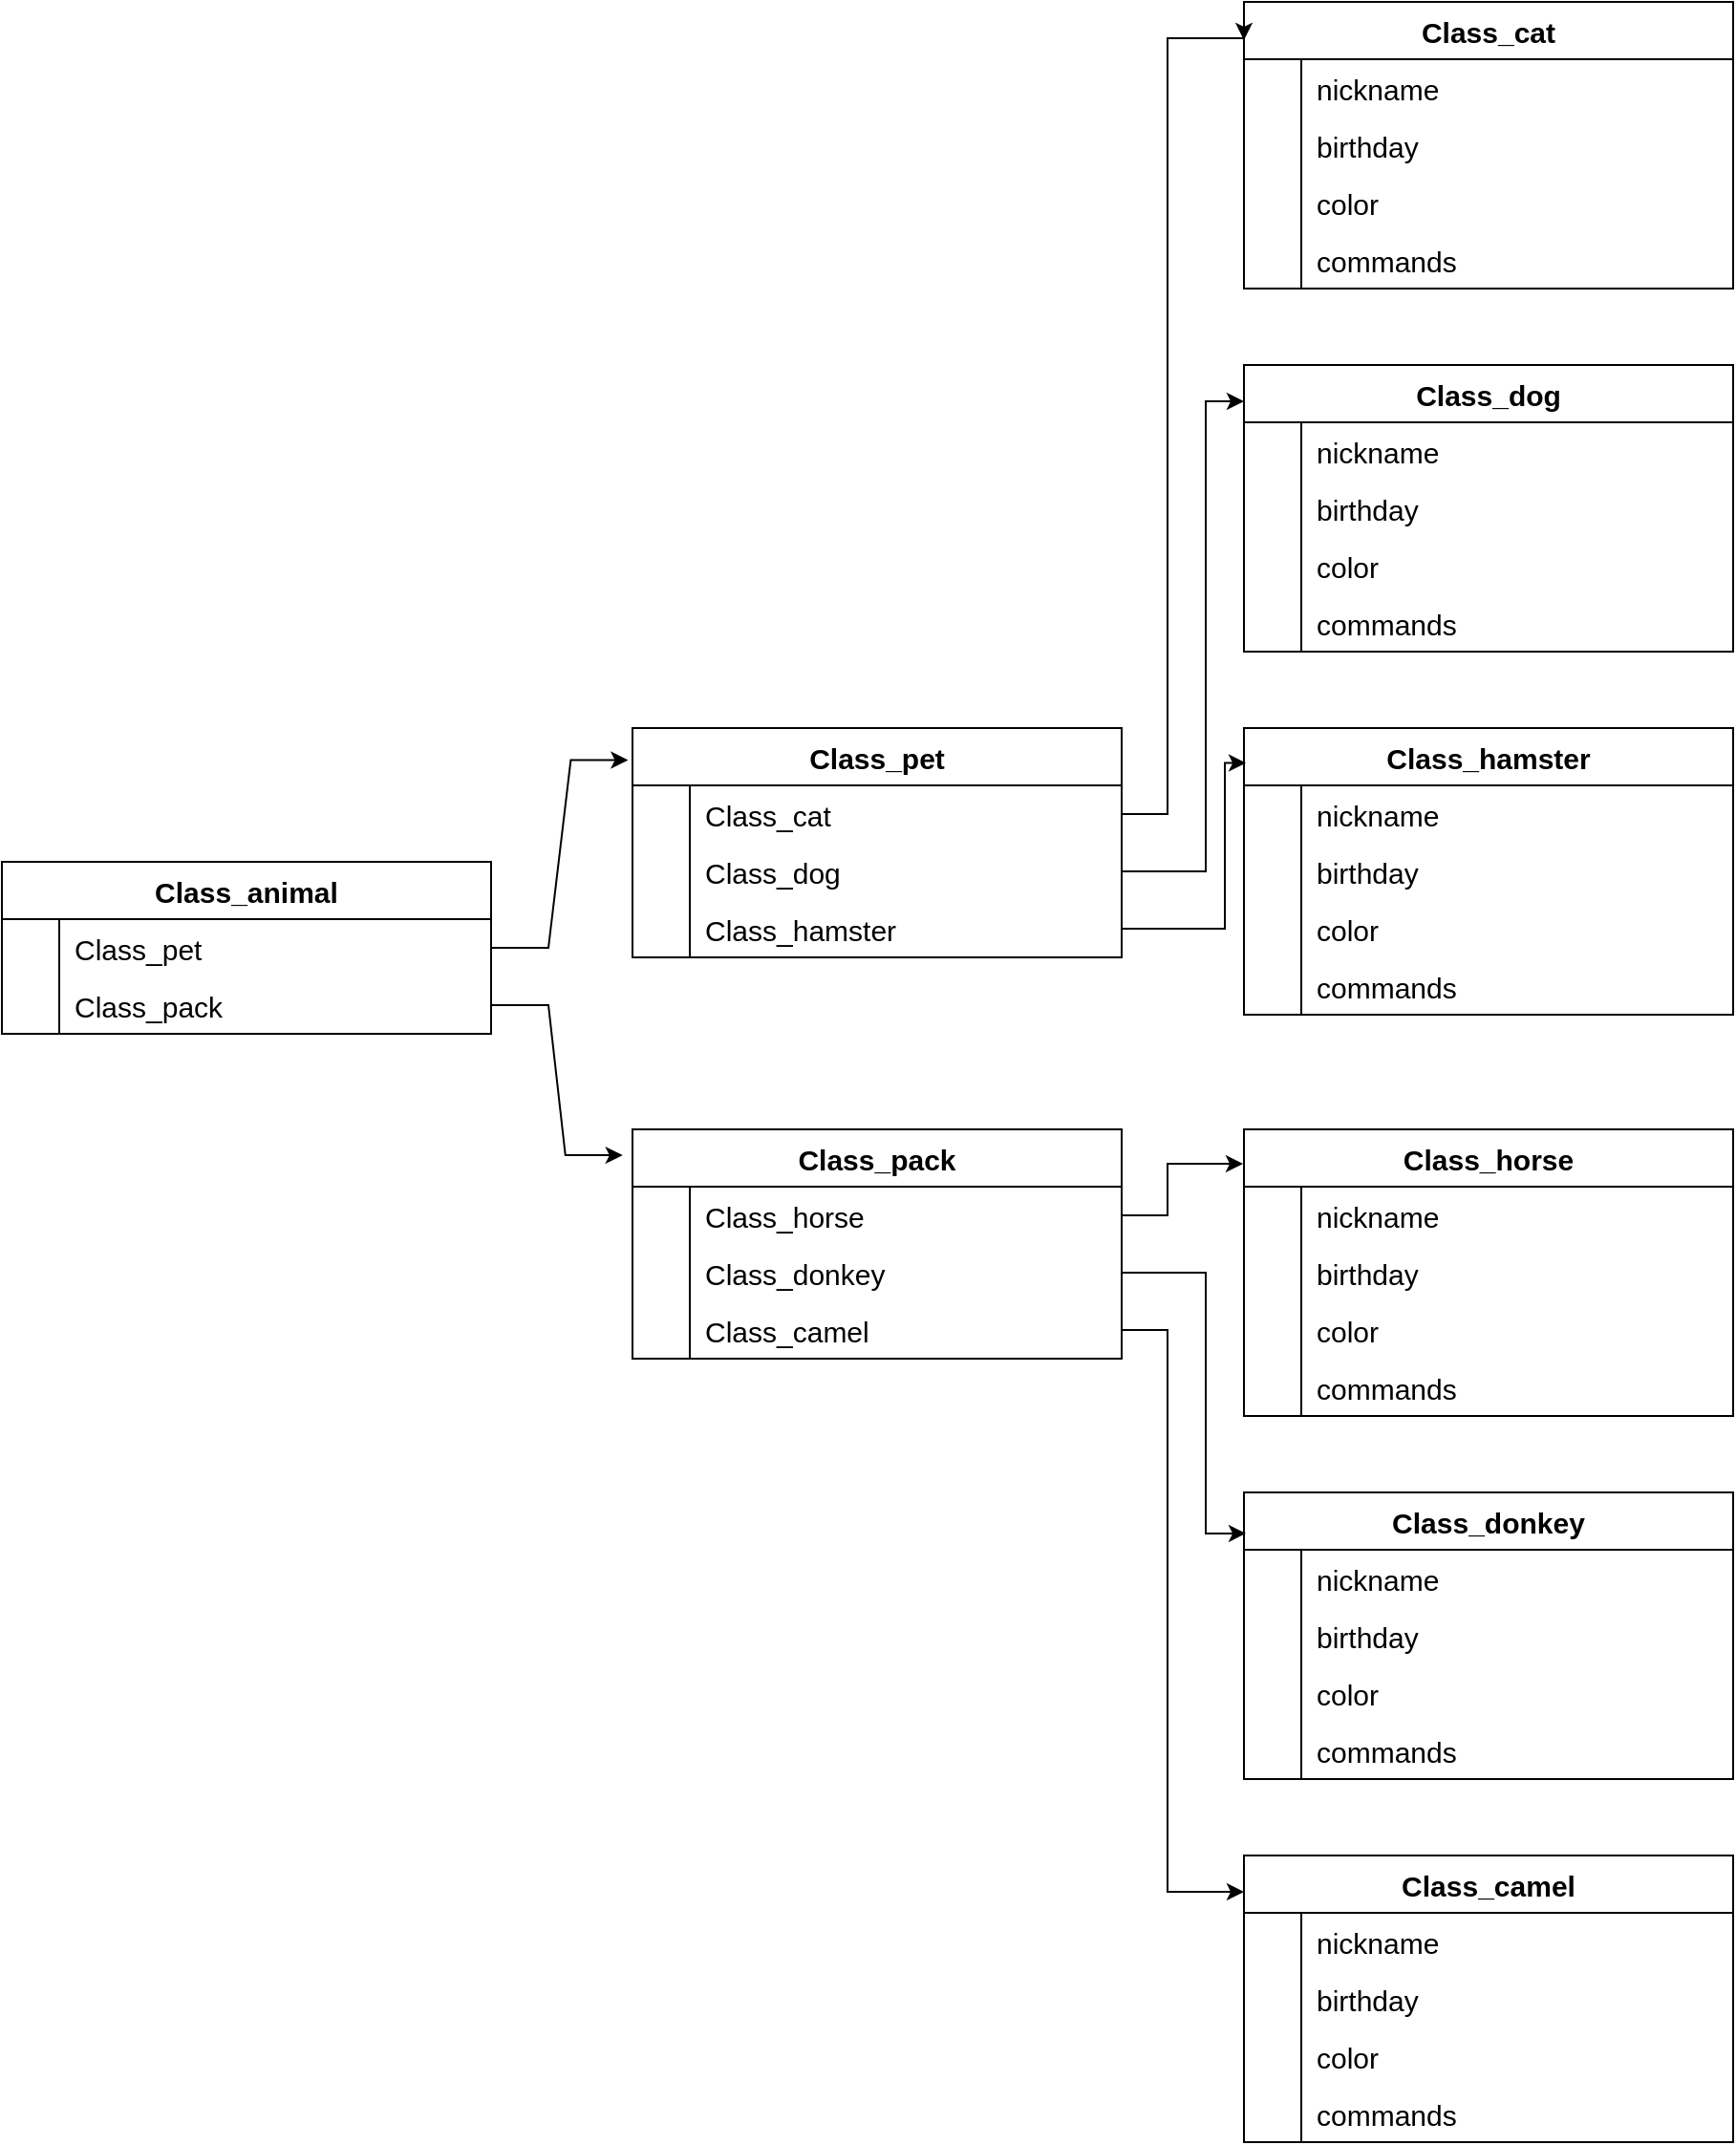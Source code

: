 <mxfile version="21.6.1" type="device">
  <diagram id="aj13T1MKPwTEyt02V04A" name="Страница 1">
    <mxGraphModel dx="3956" dy="2525" grid="1" gridSize="10" guides="1" tooltips="1" connect="1" arrows="1" fold="1" page="1" pageScale="1" pageWidth="827" pageHeight="1169" math="0" shadow="0">
      <root>
        <mxCell id="0" />
        <mxCell id="1" parent="0" />
        <mxCell id="9ELXtFkefe5bKbQe1lzS-14" value="" style="shape=table;startSize=30;container=1;collapsible=1;childLayout=tableLayout;fixedRows=1;rowLines=0;fontStyle=0;align=center;resizeLast=1;strokeColor=none;fillColor=none;collapsible=0;" parent="1" vertex="1">
          <mxGeometry x="-800" y="-890" width="180" height="30" as="geometry" />
        </mxCell>
        <mxCell id="9ELXtFkefe5bKbQe1lzS-15" value="" style="shape=tableRow;horizontal=0;startSize=0;swimlaneHead=0;swimlaneBody=0;fillColor=none;collapsible=0;dropTarget=0;points=[[0,0.5],[1,0.5]];portConstraint=eastwest;top=0;left=0;right=0;bottom=0;" parent="9ELXtFkefe5bKbQe1lzS-14" vertex="1" visible="0">
          <mxGeometry width="180" height="30" as="geometry" />
        </mxCell>
        <mxCell id="9ELXtFkefe5bKbQe1lzS-16" value="" style="shape=partialRectangle;connectable=0;fillColor=none;top=0;left=0;bottom=0;right=0;editable=1;overflow=hidden;" parent="9ELXtFkefe5bKbQe1lzS-15" vertex="1">
          <mxGeometry width="30" height="30" as="geometry">
            <mxRectangle width="30" height="30" as="alternateBounds" />
          </mxGeometry>
        </mxCell>
        <mxCell id="9ELXtFkefe5bKbQe1lzS-17" value="Row" style="shape=partialRectangle;connectable=0;fillColor=none;top=0;left=0;bottom=0;right=0;align=left;spacingLeft=6;overflow=hidden;" parent="9ELXtFkefe5bKbQe1lzS-15" vertex="1">
          <mxGeometry x="30" width="150" height="30" as="geometry">
            <mxRectangle width="150" height="30" as="alternateBounds" />
          </mxGeometry>
        </mxCell>
        <mxCell id="dleRvsyE-bOK9v8-74f9-1" value="Class_animal" style="shape=table;startSize=30;container=1;collapsible=1;childLayout=tableLayout;fixedRows=1;rowLines=0;fontStyle=1;align=center;resizeLast=1;fontSize=15;" vertex="1" parent="1">
          <mxGeometry x="-1450" y="-580" width="256" height="90" as="geometry" />
        </mxCell>
        <mxCell id="dleRvsyE-bOK9v8-74f9-5" value="" style="shape=tableRow;horizontal=0;startSize=0;swimlaneHead=0;swimlaneBody=0;fillColor=none;collapsible=0;dropTarget=0;points=[[0,0.5],[1,0.5]];portConstraint=eastwest;top=0;left=0;right=0;bottom=0;fontSize=15;" vertex="1" parent="dleRvsyE-bOK9v8-74f9-1">
          <mxGeometry y="30" width="256" height="30" as="geometry" />
        </mxCell>
        <mxCell id="dleRvsyE-bOK9v8-74f9-6" value="" style="shape=partialRectangle;connectable=0;fillColor=none;top=0;left=0;bottom=0;right=0;editable=1;overflow=hidden;fontSize=15;" vertex="1" parent="dleRvsyE-bOK9v8-74f9-5">
          <mxGeometry width="30" height="30" as="geometry">
            <mxRectangle width="30" height="30" as="alternateBounds" />
          </mxGeometry>
        </mxCell>
        <mxCell id="dleRvsyE-bOK9v8-74f9-7" value="Class_pet" style="shape=partialRectangle;connectable=0;fillColor=none;top=0;left=0;bottom=0;right=0;align=left;spacingLeft=6;overflow=hidden;fontSize=15;" vertex="1" parent="dleRvsyE-bOK9v8-74f9-5">
          <mxGeometry x="30" width="226" height="30" as="geometry">
            <mxRectangle width="226" height="30" as="alternateBounds" />
          </mxGeometry>
        </mxCell>
        <mxCell id="dleRvsyE-bOK9v8-74f9-8" value="" style="shape=tableRow;horizontal=0;startSize=0;swimlaneHead=0;swimlaneBody=0;fillColor=none;collapsible=0;dropTarget=0;points=[[0,0.5],[1,0.5]];portConstraint=eastwest;top=0;left=0;right=0;bottom=0;fontSize=15;" vertex="1" parent="dleRvsyE-bOK9v8-74f9-1">
          <mxGeometry y="60" width="256" height="30" as="geometry" />
        </mxCell>
        <mxCell id="dleRvsyE-bOK9v8-74f9-9" value="" style="shape=partialRectangle;connectable=0;fillColor=none;top=0;left=0;bottom=0;right=0;editable=1;overflow=hidden;fontSize=15;" vertex="1" parent="dleRvsyE-bOK9v8-74f9-8">
          <mxGeometry width="30" height="30" as="geometry">
            <mxRectangle width="30" height="30" as="alternateBounds" />
          </mxGeometry>
        </mxCell>
        <mxCell id="dleRvsyE-bOK9v8-74f9-10" value="Class_pack" style="shape=partialRectangle;connectable=0;fillColor=none;top=0;left=0;bottom=0;right=0;align=left;spacingLeft=6;overflow=hidden;fontSize=15;" vertex="1" parent="dleRvsyE-bOK9v8-74f9-8">
          <mxGeometry x="30" width="226" height="30" as="geometry">
            <mxRectangle width="226" height="30" as="alternateBounds" />
          </mxGeometry>
        </mxCell>
        <mxCell id="dleRvsyE-bOK9v8-74f9-17" value="Class_pet" style="shape=table;startSize=30;container=1;collapsible=1;childLayout=tableLayout;fixedRows=1;rowLines=0;fontStyle=1;align=center;resizeLast=1;fontSize=15;" vertex="1" parent="1">
          <mxGeometry x="-1120" y="-650" width="256" height="120" as="geometry" />
        </mxCell>
        <mxCell id="dleRvsyE-bOK9v8-74f9-21" value="" style="shape=tableRow;horizontal=0;startSize=0;swimlaneHead=0;swimlaneBody=0;fillColor=none;collapsible=0;dropTarget=0;points=[[0,0.5],[1,0.5]];portConstraint=eastwest;top=0;left=0;right=0;bottom=0;fontSize=15;" vertex="1" parent="dleRvsyE-bOK9v8-74f9-17">
          <mxGeometry y="30" width="256" height="30" as="geometry" />
        </mxCell>
        <mxCell id="dleRvsyE-bOK9v8-74f9-22" value="" style="shape=partialRectangle;connectable=0;fillColor=none;top=0;left=0;bottom=0;right=0;editable=1;overflow=hidden;fontSize=15;" vertex="1" parent="dleRvsyE-bOK9v8-74f9-21">
          <mxGeometry width="30" height="30" as="geometry">
            <mxRectangle width="30" height="30" as="alternateBounds" />
          </mxGeometry>
        </mxCell>
        <mxCell id="dleRvsyE-bOK9v8-74f9-23" value="Class_cat" style="shape=partialRectangle;connectable=0;fillColor=none;top=0;left=0;bottom=0;right=0;align=left;spacingLeft=6;overflow=hidden;fontSize=15;" vertex="1" parent="dleRvsyE-bOK9v8-74f9-21">
          <mxGeometry x="30" width="226" height="30" as="geometry">
            <mxRectangle width="226" height="30" as="alternateBounds" />
          </mxGeometry>
        </mxCell>
        <mxCell id="dleRvsyE-bOK9v8-74f9-24" value="" style="shape=tableRow;horizontal=0;startSize=0;swimlaneHead=0;swimlaneBody=0;fillColor=none;collapsible=0;dropTarget=0;points=[[0,0.5],[1,0.5]];portConstraint=eastwest;top=0;left=0;right=0;bottom=0;fontSize=15;" vertex="1" parent="dleRvsyE-bOK9v8-74f9-17">
          <mxGeometry y="60" width="256" height="30" as="geometry" />
        </mxCell>
        <mxCell id="dleRvsyE-bOK9v8-74f9-25" value="" style="shape=partialRectangle;connectable=0;fillColor=none;top=0;left=0;bottom=0;right=0;editable=1;overflow=hidden;fontSize=15;" vertex="1" parent="dleRvsyE-bOK9v8-74f9-24">
          <mxGeometry width="30" height="30" as="geometry">
            <mxRectangle width="30" height="30" as="alternateBounds" />
          </mxGeometry>
        </mxCell>
        <mxCell id="dleRvsyE-bOK9v8-74f9-26" value="Class_dog" style="shape=partialRectangle;connectable=0;fillColor=none;top=0;left=0;bottom=0;right=0;align=left;spacingLeft=6;overflow=hidden;fontSize=15;" vertex="1" parent="dleRvsyE-bOK9v8-74f9-24">
          <mxGeometry x="30" width="226" height="30" as="geometry">
            <mxRectangle width="226" height="30" as="alternateBounds" />
          </mxGeometry>
        </mxCell>
        <mxCell id="dleRvsyE-bOK9v8-74f9-27" value="" style="shape=tableRow;horizontal=0;startSize=0;swimlaneHead=0;swimlaneBody=0;fillColor=none;collapsible=0;dropTarget=0;points=[[0,0.5],[1,0.5]];portConstraint=eastwest;top=0;left=0;right=0;bottom=0;fontSize=15;" vertex="1" parent="dleRvsyE-bOK9v8-74f9-17">
          <mxGeometry y="90" width="256" height="30" as="geometry" />
        </mxCell>
        <mxCell id="dleRvsyE-bOK9v8-74f9-28" value="" style="shape=partialRectangle;connectable=0;fillColor=none;top=0;left=0;bottom=0;right=0;editable=1;overflow=hidden;fontSize=15;" vertex="1" parent="dleRvsyE-bOK9v8-74f9-27">
          <mxGeometry width="30" height="30" as="geometry">
            <mxRectangle width="30" height="30" as="alternateBounds" />
          </mxGeometry>
        </mxCell>
        <mxCell id="dleRvsyE-bOK9v8-74f9-29" value="Class_hamster" style="shape=partialRectangle;connectable=0;fillColor=none;top=0;left=0;bottom=0;right=0;align=left;spacingLeft=6;overflow=hidden;fontSize=15;" vertex="1" parent="dleRvsyE-bOK9v8-74f9-27">
          <mxGeometry x="30" width="226" height="30" as="geometry">
            <mxRectangle width="226" height="30" as="alternateBounds" />
          </mxGeometry>
        </mxCell>
        <mxCell id="dleRvsyE-bOK9v8-74f9-50" value="Class_pack" style="shape=table;startSize=30;container=1;collapsible=1;childLayout=tableLayout;fixedRows=1;rowLines=0;fontStyle=1;align=center;resizeLast=1;fontSize=15;" vertex="1" parent="1">
          <mxGeometry x="-1120" y="-440" width="256" height="120" as="geometry" />
        </mxCell>
        <mxCell id="dleRvsyE-bOK9v8-74f9-51" value="" style="shape=tableRow;horizontal=0;startSize=0;swimlaneHead=0;swimlaneBody=0;fillColor=none;collapsible=0;dropTarget=0;points=[[0,0.5],[1,0.5]];portConstraint=eastwest;top=0;left=0;right=0;bottom=0;fontSize=15;" vertex="1" parent="dleRvsyE-bOK9v8-74f9-50">
          <mxGeometry y="30" width="256" height="30" as="geometry" />
        </mxCell>
        <mxCell id="dleRvsyE-bOK9v8-74f9-52" value="" style="shape=partialRectangle;connectable=0;fillColor=none;top=0;left=0;bottom=0;right=0;editable=1;overflow=hidden;fontSize=15;" vertex="1" parent="dleRvsyE-bOK9v8-74f9-51">
          <mxGeometry width="30" height="30" as="geometry">
            <mxRectangle width="30" height="30" as="alternateBounds" />
          </mxGeometry>
        </mxCell>
        <mxCell id="dleRvsyE-bOK9v8-74f9-53" value="Class_horse" style="shape=partialRectangle;connectable=0;fillColor=none;top=0;left=0;bottom=0;right=0;align=left;spacingLeft=6;overflow=hidden;fontSize=15;" vertex="1" parent="dleRvsyE-bOK9v8-74f9-51">
          <mxGeometry x="30" width="226" height="30" as="geometry">
            <mxRectangle width="226" height="30" as="alternateBounds" />
          </mxGeometry>
        </mxCell>
        <mxCell id="dleRvsyE-bOK9v8-74f9-54" value="" style="shape=tableRow;horizontal=0;startSize=0;swimlaneHead=0;swimlaneBody=0;fillColor=none;collapsible=0;dropTarget=0;points=[[0,0.5],[1,0.5]];portConstraint=eastwest;top=0;left=0;right=0;bottom=0;fontSize=15;" vertex="1" parent="dleRvsyE-bOK9v8-74f9-50">
          <mxGeometry y="60" width="256" height="30" as="geometry" />
        </mxCell>
        <mxCell id="dleRvsyE-bOK9v8-74f9-55" value="" style="shape=partialRectangle;connectable=0;fillColor=none;top=0;left=0;bottom=0;right=0;editable=1;overflow=hidden;fontSize=15;" vertex="1" parent="dleRvsyE-bOK9v8-74f9-54">
          <mxGeometry width="30" height="30" as="geometry">
            <mxRectangle width="30" height="30" as="alternateBounds" />
          </mxGeometry>
        </mxCell>
        <mxCell id="dleRvsyE-bOK9v8-74f9-56" value="Class_donkey" style="shape=partialRectangle;connectable=0;fillColor=none;top=0;left=0;bottom=0;right=0;align=left;spacingLeft=6;overflow=hidden;fontSize=15;" vertex="1" parent="dleRvsyE-bOK9v8-74f9-54">
          <mxGeometry x="30" width="226" height="30" as="geometry">
            <mxRectangle width="226" height="30" as="alternateBounds" />
          </mxGeometry>
        </mxCell>
        <mxCell id="dleRvsyE-bOK9v8-74f9-57" value="" style="shape=tableRow;horizontal=0;startSize=0;swimlaneHead=0;swimlaneBody=0;fillColor=none;collapsible=0;dropTarget=0;points=[[0,0.5],[1,0.5]];portConstraint=eastwest;top=0;left=0;right=0;bottom=0;fontSize=15;" vertex="1" parent="dleRvsyE-bOK9v8-74f9-50">
          <mxGeometry y="90" width="256" height="30" as="geometry" />
        </mxCell>
        <mxCell id="dleRvsyE-bOK9v8-74f9-58" value="" style="shape=partialRectangle;connectable=0;fillColor=none;top=0;left=0;bottom=0;right=0;editable=1;overflow=hidden;fontSize=15;" vertex="1" parent="dleRvsyE-bOK9v8-74f9-57">
          <mxGeometry width="30" height="30" as="geometry">
            <mxRectangle width="30" height="30" as="alternateBounds" />
          </mxGeometry>
        </mxCell>
        <mxCell id="dleRvsyE-bOK9v8-74f9-59" value="Class_camel" style="shape=partialRectangle;connectable=0;fillColor=none;top=0;left=0;bottom=0;right=0;align=left;spacingLeft=6;overflow=hidden;fontSize=15;" vertex="1" parent="dleRvsyE-bOK9v8-74f9-57">
          <mxGeometry x="30" width="226" height="30" as="geometry">
            <mxRectangle width="226" height="30" as="alternateBounds" />
          </mxGeometry>
        </mxCell>
        <mxCell id="dleRvsyE-bOK9v8-74f9-69" value="" style="endArrow=classic;html=1;rounded=0;elbow=vertical;entryX=-0.02;entryY=0.113;entryDx=0;entryDy=0;entryPerimeter=0;edgeStyle=entityRelationEdgeStyle;exitX=1;exitY=0.5;exitDx=0;exitDy=0;" edge="1" parent="1" source="dleRvsyE-bOK9v8-74f9-8" target="dleRvsyE-bOK9v8-74f9-50">
          <mxGeometry width="50" height="50" relative="1" as="geometry">
            <mxPoint x="-1200" y="-490" as="sourcePoint" />
            <mxPoint x="-1114" y="-734" as="targetPoint" />
          </mxGeometry>
        </mxCell>
        <mxCell id="dleRvsyE-bOK9v8-74f9-70" value="Class_horse" style="shape=table;startSize=30;container=1;collapsible=1;childLayout=tableLayout;fixedRows=1;rowLines=0;fontStyle=1;align=center;resizeLast=1;fontSize=15;" vertex="1" parent="1">
          <mxGeometry x="-800" y="-440" width="256" height="150" as="geometry" />
        </mxCell>
        <mxCell id="dleRvsyE-bOK9v8-74f9-71" value="" style="shape=tableRow;horizontal=0;startSize=0;swimlaneHead=0;swimlaneBody=0;fillColor=none;collapsible=0;dropTarget=0;points=[[0,0.5],[1,0.5]];portConstraint=eastwest;top=0;left=0;right=0;bottom=0;fontSize=15;" vertex="1" parent="dleRvsyE-bOK9v8-74f9-70">
          <mxGeometry y="30" width="256" height="30" as="geometry" />
        </mxCell>
        <mxCell id="dleRvsyE-bOK9v8-74f9-72" value="" style="shape=partialRectangle;connectable=0;fillColor=none;top=0;left=0;bottom=0;right=0;editable=1;overflow=hidden;fontSize=15;" vertex="1" parent="dleRvsyE-bOK9v8-74f9-71">
          <mxGeometry width="30" height="30" as="geometry">
            <mxRectangle width="30" height="30" as="alternateBounds" />
          </mxGeometry>
        </mxCell>
        <mxCell id="dleRvsyE-bOK9v8-74f9-73" value="nickname" style="shape=partialRectangle;connectable=0;fillColor=none;top=0;left=0;bottom=0;right=0;align=left;spacingLeft=6;overflow=hidden;fontSize=15;" vertex="1" parent="dleRvsyE-bOK9v8-74f9-71">
          <mxGeometry x="30" width="226" height="30" as="geometry">
            <mxRectangle width="226" height="30" as="alternateBounds" />
          </mxGeometry>
        </mxCell>
        <mxCell id="dleRvsyE-bOK9v8-74f9-74" value="" style="shape=tableRow;horizontal=0;startSize=0;swimlaneHead=0;swimlaneBody=0;fillColor=none;collapsible=0;dropTarget=0;points=[[0,0.5],[1,0.5]];portConstraint=eastwest;top=0;left=0;right=0;bottom=0;fontSize=15;" vertex="1" parent="dleRvsyE-bOK9v8-74f9-70">
          <mxGeometry y="60" width="256" height="30" as="geometry" />
        </mxCell>
        <mxCell id="dleRvsyE-bOK9v8-74f9-75" value="" style="shape=partialRectangle;connectable=0;fillColor=none;top=0;left=0;bottom=0;right=0;editable=1;overflow=hidden;fontSize=15;" vertex="1" parent="dleRvsyE-bOK9v8-74f9-74">
          <mxGeometry width="30" height="30" as="geometry">
            <mxRectangle width="30" height="30" as="alternateBounds" />
          </mxGeometry>
        </mxCell>
        <mxCell id="dleRvsyE-bOK9v8-74f9-76" value="birthday" style="shape=partialRectangle;connectable=0;fillColor=none;top=0;left=0;bottom=0;right=0;align=left;spacingLeft=6;overflow=hidden;fontSize=15;" vertex="1" parent="dleRvsyE-bOK9v8-74f9-74">
          <mxGeometry x="30" width="226" height="30" as="geometry">
            <mxRectangle width="226" height="30" as="alternateBounds" />
          </mxGeometry>
        </mxCell>
        <mxCell id="dleRvsyE-bOK9v8-74f9-81" value="" style="shape=tableRow;horizontal=0;startSize=0;swimlaneHead=0;swimlaneBody=0;fillColor=none;collapsible=0;dropTarget=0;points=[[0,0.5],[1,0.5]];portConstraint=eastwest;top=0;left=0;right=0;bottom=0;fontSize=15;" vertex="1" parent="dleRvsyE-bOK9v8-74f9-70">
          <mxGeometry y="90" width="256" height="30" as="geometry" />
        </mxCell>
        <mxCell id="dleRvsyE-bOK9v8-74f9-82" value="" style="shape=partialRectangle;connectable=0;fillColor=none;top=0;left=0;bottom=0;right=0;editable=1;overflow=hidden;fontSize=15;" vertex="1" parent="dleRvsyE-bOK9v8-74f9-81">
          <mxGeometry width="30" height="30" as="geometry">
            <mxRectangle width="30" height="30" as="alternateBounds" />
          </mxGeometry>
        </mxCell>
        <mxCell id="dleRvsyE-bOK9v8-74f9-83" value="color" style="shape=partialRectangle;connectable=0;fillColor=none;top=0;left=0;bottom=0;right=0;align=left;spacingLeft=6;overflow=hidden;fontSize=15;" vertex="1" parent="dleRvsyE-bOK9v8-74f9-81">
          <mxGeometry x="30" width="226" height="30" as="geometry">
            <mxRectangle width="226" height="30" as="alternateBounds" />
          </mxGeometry>
        </mxCell>
        <mxCell id="dleRvsyE-bOK9v8-74f9-84" value="" style="shape=tableRow;horizontal=0;startSize=0;swimlaneHead=0;swimlaneBody=0;fillColor=none;collapsible=0;dropTarget=0;points=[[0,0.5],[1,0.5]];portConstraint=eastwest;top=0;left=0;right=0;bottom=0;fontSize=15;" vertex="1" parent="dleRvsyE-bOK9v8-74f9-70">
          <mxGeometry y="120" width="256" height="30" as="geometry" />
        </mxCell>
        <mxCell id="dleRvsyE-bOK9v8-74f9-85" value="" style="shape=partialRectangle;connectable=0;fillColor=none;top=0;left=0;bottom=0;right=0;editable=1;overflow=hidden;fontSize=15;" vertex="1" parent="dleRvsyE-bOK9v8-74f9-84">
          <mxGeometry width="30" height="30" as="geometry">
            <mxRectangle width="30" height="30" as="alternateBounds" />
          </mxGeometry>
        </mxCell>
        <mxCell id="dleRvsyE-bOK9v8-74f9-86" value="commands" style="shape=partialRectangle;connectable=0;fillColor=none;top=0;left=0;bottom=0;right=0;align=left;spacingLeft=6;overflow=hidden;fontSize=15;" vertex="1" parent="dleRvsyE-bOK9v8-74f9-84">
          <mxGeometry x="30" width="226" height="30" as="geometry">
            <mxRectangle width="226" height="30" as="alternateBounds" />
          </mxGeometry>
        </mxCell>
        <mxCell id="dleRvsyE-bOK9v8-74f9-87" value="Class_donkey" style="shape=table;startSize=30;container=1;collapsible=1;childLayout=tableLayout;fixedRows=1;rowLines=0;fontStyle=1;align=center;resizeLast=1;fontSize=15;" vertex="1" parent="1">
          <mxGeometry x="-800" y="-250" width="256" height="150" as="geometry" />
        </mxCell>
        <mxCell id="dleRvsyE-bOK9v8-74f9-88" value="" style="shape=tableRow;horizontal=0;startSize=0;swimlaneHead=0;swimlaneBody=0;fillColor=none;collapsible=0;dropTarget=0;points=[[0,0.5],[1,0.5]];portConstraint=eastwest;top=0;left=0;right=0;bottom=0;fontSize=15;" vertex="1" parent="dleRvsyE-bOK9v8-74f9-87">
          <mxGeometry y="30" width="256" height="30" as="geometry" />
        </mxCell>
        <mxCell id="dleRvsyE-bOK9v8-74f9-89" value="" style="shape=partialRectangle;connectable=0;fillColor=none;top=0;left=0;bottom=0;right=0;editable=1;overflow=hidden;fontSize=15;" vertex="1" parent="dleRvsyE-bOK9v8-74f9-88">
          <mxGeometry width="30" height="30" as="geometry">
            <mxRectangle width="30" height="30" as="alternateBounds" />
          </mxGeometry>
        </mxCell>
        <mxCell id="dleRvsyE-bOK9v8-74f9-90" value="nickname" style="shape=partialRectangle;connectable=0;fillColor=none;top=0;left=0;bottom=0;right=0;align=left;spacingLeft=6;overflow=hidden;fontSize=15;" vertex="1" parent="dleRvsyE-bOK9v8-74f9-88">
          <mxGeometry x="30" width="226" height="30" as="geometry">
            <mxRectangle width="226" height="30" as="alternateBounds" />
          </mxGeometry>
        </mxCell>
        <mxCell id="dleRvsyE-bOK9v8-74f9-91" value="" style="shape=tableRow;horizontal=0;startSize=0;swimlaneHead=0;swimlaneBody=0;fillColor=none;collapsible=0;dropTarget=0;points=[[0,0.5],[1,0.5]];portConstraint=eastwest;top=0;left=0;right=0;bottom=0;fontSize=15;" vertex="1" parent="dleRvsyE-bOK9v8-74f9-87">
          <mxGeometry y="60" width="256" height="30" as="geometry" />
        </mxCell>
        <mxCell id="dleRvsyE-bOK9v8-74f9-92" value="" style="shape=partialRectangle;connectable=0;fillColor=none;top=0;left=0;bottom=0;right=0;editable=1;overflow=hidden;fontSize=15;" vertex="1" parent="dleRvsyE-bOK9v8-74f9-91">
          <mxGeometry width="30" height="30" as="geometry">
            <mxRectangle width="30" height="30" as="alternateBounds" />
          </mxGeometry>
        </mxCell>
        <mxCell id="dleRvsyE-bOK9v8-74f9-93" value="birthday" style="shape=partialRectangle;connectable=0;fillColor=none;top=0;left=0;bottom=0;right=0;align=left;spacingLeft=6;overflow=hidden;fontSize=15;" vertex="1" parent="dleRvsyE-bOK9v8-74f9-91">
          <mxGeometry x="30" width="226" height="30" as="geometry">
            <mxRectangle width="226" height="30" as="alternateBounds" />
          </mxGeometry>
        </mxCell>
        <mxCell id="dleRvsyE-bOK9v8-74f9-94" value="" style="shape=tableRow;horizontal=0;startSize=0;swimlaneHead=0;swimlaneBody=0;fillColor=none;collapsible=0;dropTarget=0;points=[[0,0.5],[1,0.5]];portConstraint=eastwest;top=0;left=0;right=0;bottom=0;fontSize=15;" vertex="1" parent="dleRvsyE-bOK9v8-74f9-87">
          <mxGeometry y="90" width="256" height="30" as="geometry" />
        </mxCell>
        <mxCell id="dleRvsyE-bOK9v8-74f9-95" value="" style="shape=partialRectangle;connectable=0;fillColor=none;top=0;left=0;bottom=0;right=0;editable=1;overflow=hidden;fontSize=15;" vertex="1" parent="dleRvsyE-bOK9v8-74f9-94">
          <mxGeometry width="30" height="30" as="geometry">
            <mxRectangle width="30" height="30" as="alternateBounds" />
          </mxGeometry>
        </mxCell>
        <mxCell id="dleRvsyE-bOK9v8-74f9-96" value="color" style="shape=partialRectangle;connectable=0;fillColor=none;top=0;left=0;bottom=0;right=0;align=left;spacingLeft=6;overflow=hidden;fontSize=15;" vertex="1" parent="dleRvsyE-bOK9v8-74f9-94">
          <mxGeometry x="30" width="226" height="30" as="geometry">
            <mxRectangle width="226" height="30" as="alternateBounds" />
          </mxGeometry>
        </mxCell>
        <mxCell id="dleRvsyE-bOK9v8-74f9-97" value="" style="shape=tableRow;horizontal=0;startSize=0;swimlaneHead=0;swimlaneBody=0;fillColor=none;collapsible=0;dropTarget=0;points=[[0,0.5],[1,0.5]];portConstraint=eastwest;top=0;left=0;right=0;bottom=0;fontSize=15;" vertex="1" parent="dleRvsyE-bOK9v8-74f9-87">
          <mxGeometry y="120" width="256" height="30" as="geometry" />
        </mxCell>
        <mxCell id="dleRvsyE-bOK9v8-74f9-98" value="" style="shape=partialRectangle;connectable=0;fillColor=none;top=0;left=0;bottom=0;right=0;editable=1;overflow=hidden;fontSize=15;" vertex="1" parent="dleRvsyE-bOK9v8-74f9-97">
          <mxGeometry width="30" height="30" as="geometry">
            <mxRectangle width="30" height="30" as="alternateBounds" />
          </mxGeometry>
        </mxCell>
        <mxCell id="dleRvsyE-bOK9v8-74f9-99" value="commands" style="shape=partialRectangle;connectable=0;fillColor=none;top=0;left=0;bottom=0;right=0;align=left;spacingLeft=6;overflow=hidden;fontSize=15;" vertex="1" parent="dleRvsyE-bOK9v8-74f9-97">
          <mxGeometry x="30" width="226" height="30" as="geometry">
            <mxRectangle width="226" height="30" as="alternateBounds" />
          </mxGeometry>
        </mxCell>
        <mxCell id="dleRvsyE-bOK9v8-74f9-100" value="Class_camel" style="shape=table;startSize=30;container=1;collapsible=1;childLayout=tableLayout;fixedRows=1;rowLines=0;fontStyle=1;align=center;resizeLast=1;fontSize=15;" vertex="1" parent="1">
          <mxGeometry x="-800" y="-60" width="256" height="150" as="geometry" />
        </mxCell>
        <mxCell id="dleRvsyE-bOK9v8-74f9-101" value="" style="shape=tableRow;horizontal=0;startSize=0;swimlaneHead=0;swimlaneBody=0;fillColor=none;collapsible=0;dropTarget=0;points=[[0,0.5],[1,0.5]];portConstraint=eastwest;top=0;left=0;right=0;bottom=0;fontSize=15;" vertex="1" parent="dleRvsyE-bOK9v8-74f9-100">
          <mxGeometry y="30" width="256" height="30" as="geometry" />
        </mxCell>
        <mxCell id="dleRvsyE-bOK9v8-74f9-102" value="" style="shape=partialRectangle;connectable=0;fillColor=none;top=0;left=0;bottom=0;right=0;editable=1;overflow=hidden;fontSize=15;" vertex="1" parent="dleRvsyE-bOK9v8-74f9-101">
          <mxGeometry width="30" height="30" as="geometry">
            <mxRectangle width="30" height="30" as="alternateBounds" />
          </mxGeometry>
        </mxCell>
        <mxCell id="dleRvsyE-bOK9v8-74f9-103" value="nickname" style="shape=partialRectangle;connectable=0;fillColor=none;top=0;left=0;bottom=0;right=0;align=left;spacingLeft=6;overflow=hidden;fontSize=15;" vertex="1" parent="dleRvsyE-bOK9v8-74f9-101">
          <mxGeometry x="30" width="226" height="30" as="geometry">
            <mxRectangle width="226" height="30" as="alternateBounds" />
          </mxGeometry>
        </mxCell>
        <mxCell id="dleRvsyE-bOK9v8-74f9-104" value="" style="shape=tableRow;horizontal=0;startSize=0;swimlaneHead=0;swimlaneBody=0;fillColor=none;collapsible=0;dropTarget=0;points=[[0,0.5],[1,0.5]];portConstraint=eastwest;top=0;left=0;right=0;bottom=0;fontSize=15;" vertex="1" parent="dleRvsyE-bOK9v8-74f9-100">
          <mxGeometry y="60" width="256" height="30" as="geometry" />
        </mxCell>
        <mxCell id="dleRvsyE-bOK9v8-74f9-105" value="" style="shape=partialRectangle;connectable=0;fillColor=none;top=0;left=0;bottom=0;right=0;editable=1;overflow=hidden;fontSize=15;" vertex="1" parent="dleRvsyE-bOK9v8-74f9-104">
          <mxGeometry width="30" height="30" as="geometry">
            <mxRectangle width="30" height="30" as="alternateBounds" />
          </mxGeometry>
        </mxCell>
        <mxCell id="dleRvsyE-bOK9v8-74f9-106" value="birthday" style="shape=partialRectangle;connectable=0;fillColor=none;top=0;left=0;bottom=0;right=0;align=left;spacingLeft=6;overflow=hidden;fontSize=15;" vertex="1" parent="dleRvsyE-bOK9v8-74f9-104">
          <mxGeometry x="30" width="226" height="30" as="geometry">
            <mxRectangle width="226" height="30" as="alternateBounds" />
          </mxGeometry>
        </mxCell>
        <mxCell id="dleRvsyE-bOK9v8-74f9-107" value="" style="shape=tableRow;horizontal=0;startSize=0;swimlaneHead=0;swimlaneBody=0;fillColor=none;collapsible=0;dropTarget=0;points=[[0,0.5],[1,0.5]];portConstraint=eastwest;top=0;left=0;right=0;bottom=0;fontSize=15;" vertex="1" parent="dleRvsyE-bOK9v8-74f9-100">
          <mxGeometry y="90" width="256" height="30" as="geometry" />
        </mxCell>
        <mxCell id="dleRvsyE-bOK9v8-74f9-108" value="" style="shape=partialRectangle;connectable=0;fillColor=none;top=0;left=0;bottom=0;right=0;editable=1;overflow=hidden;fontSize=15;" vertex="1" parent="dleRvsyE-bOK9v8-74f9-107">
          <mxGeometry width="30" height="30" as="geometry">
            <mxRectangle width="30" height="30" as="alternateBounds" />
          </mxGeometry>
        </mxCell>
        <mxCell id="dleRvsyE-bOK9v8-74f9-109" value="color" style="shape=partialRectangle;connectable=0;fillColor=none;top=0;left=0;bottom=0;right=0;align=left;spacingLeft=6;overflow=hidden;fontSize=15;" vertex="1" parent="dleRvsyE-bOK9v8-74f9-107">
          <mxGeometry x="30" width="226" height="30" as="geometry">
            <mxRectangle width="226" height="30" as="alternateBounds" />
          </mxGeometry>
        </mxCell>
        <mxCell id="dleRvsyE-bOK9v8-74f9-110" value="" style="shape=tableRow;horizontal=0;startSize=0;swimlaneHead=0;swimlaneBody=0;fillColor=none;collapsible=0;dropTarget=0;points=[[0,0.5],[1,0.5]];portConstraint=eastwest;top=0;left=0;right=0;bottom=0;fontSize=15;" vertex="1" parent="dleRvsyE-bOK9v8-74f9-100">
          <mxGeometry y="120" width="256" height="30" as="geometry" />
        </mxCell>
        <mxCell id="dleRvsyE-bOK9v8-74f9-111" value="" style="shape=partialRectangle;connectable=0;fillColor=none;top=0;left=0;bottom=0;right=0;editable=1;overflow=hidden;fontSize=15;" vertex="1" parent="dleRvsyE-bOK9v8-74f9-110">
          <mxGeometry width="30" height="30" as="geometry">
            <mxRectangle width="30" height="30" as="alternateBounds" />
          </mxGeometry>
        </mxCell>
        <mxCell id="dleRvsyE-bOK9v8-74f9-112" value="commands" style="shape=partialRectangle;connectable=0;fillColor=none;top=0;left=0;bottom=0;right=0;align=left;spacingLeft=6;overflow=hidden;fontSize=15;" vertex="1" parent="dleRvsyE-bOK9v8-74f9-110">
          <mxGeometry x="30" width="226" height="30" as="geometry">
            <mxRectangle width="226" height="30" as="alternateBounds" />
          </mxGeometry>
        </mxCell>
        <mxCell id="dleRvsyE-bOK9v8-74f9-116" value="Class_hamster" style="shape=table;startSize=30;container=1;collapsible=1;childLayout=tableLayout;fixedRows=1;rowLines=0;fontStyle=1;align=center;resizeLast=1;fontSize=15;" vertex="1" parent="1">
          <mxGeometry x="-800" y="-650" width="256" height="150" as="geometry" />
        </mxCell>
        <mxCell id="dleRvsyE-bOK9v8-74f9-117" value="" style="shape=tableRow;horizontal=0;startSize=0;swimlaneHead=0;swimlaneBody=0;fillColor=none;collapsible=0;dropTarget=0;points=[[0,0.5],[1,0.5]];portConstraint=eastwest;top=0;left=0;right=0;bottom=0;fontSize=15;" vertex="1" parent="dleRvsyE-bOK9v8-74f9-116">
          <mxGeometry y="30" width="256" height="30" as="geometry" />
        </mxCell>
        <mxCell id="dleRvsyE-bOK9v8-74f9-118" value="" style="shape=partialRectangle;connectable=0;fillColor=none;top=0;left=0;bottom=0;right=0;editable=1;overflow=hidden;fontSize=15;" vertex="1" parent="dleRvsyE-bOK9v8-74f9-117">
          <mxGeometry width="30" height="30" as="geometry">
            <mxRectangle width="30" height="30" as="alternateBounds" />
          </mxGeometry>
        </mxCell>
        <mxCell id="dleRvsyE-bOK9v8-74f9-119" value="nickname" style="shape=partialRectangle;connectable=0;fillColor=none;top=0;left=0;bottom=0;right=0;align=left;spacingLeft=6;overflow=hidden;fontSize=15;" vertex="1" parent="dleRvsyE-bOK9v8-74f9-117">
          <mxGeometry x="30" width="226" height="30" as="geometry">
            <mxRectangle width="226" height="30" as="alternateBounds" />
          </mxGeometry>
        </mxCell>
        <mxCell id="dleRvsyE-bOK9v8-74f9-120" value="" style="shape=tableRow;horizontal=0;startSize=0;swimlaneHead=0;swimlaneBody=0;fillColor=none;collapsible=0;dropTarget=0;points=[[0,0.5],[1,0.5]];portConstraint=eastwest;top=0;left=0;right=0;bottom=0;fontSize=15;" vertex="1" parent="dleRvsyE-bOK9v8-74f9-116">
          <mxGeometry y="60" width="256" height="30" as="geometry" />
        </mxCell>
        <mxCell id="dleRvsyE-bOK9v8-74f9-121" value="" style="shape=partialRectangle;connectable=0;fillColor=none;top=0;left=0;bottom=0;right=0;editable=1;overflow=hidden;fontSize=15;" vertex="1" parent="dleRvsyE-bOK9v8-74f9-120">
          <mxGeometry width="30" height="30" as="geometry">
            <mxRectangle width="30" height="30" as="alternateBounds" />
          </mxGeometry>
        </mxCell>
        <mxCell id="dleRvsyE-bOK9v8-74f9-122" value="birthday" style="shape=partialRectangle;connectable=0;fillColor=none;top=0;left=0;bottom=0;right=0;align=left;spacingLeft=6;overflow=hidden;fontSize=15;" vertex="1" parent="dleRvsyE-bOK9v8-74f9-120">
          <mxGeometry x="30" width="226" height="30" as="geometry">
            <mxRectangle width="226" height="30" as="alternateBounds" />
          </mxGeometry>
        </mxCell>
        <mxCell id="dleRvsyE-bOK9v8-74f9-123" value="" style="shape=tableRow;horizontal=0;startSize=0;swimlaneHead=0;swimlaneBody=0;fillColor=none;collapsible=0;dropTarget=0;points=[[0,0.5],[1,0.5]];portConstraint=eastwest;top=0;left=0;right=0;bottom=0;fontSize=15;" vertex="1" parent="dleRvsyE-bOK9v8-74f9-116">
          <mxGeometry y="90" width="256" height="30" as="geometry" />
        </mxCell>
        <mxCell id="dleRvsyE-bOK9v8-74f9-124" value="" style="shape=partialRectangle;connectable=0;fillColor=none;top=0;left=0;bottom=0;right=0;editable=1;overflow=hidden;fontSize=15;" vertex="1" parent="dleRvsyE-bOK9v8-74f9-123">
          <mxGeometry width="30" height="30" as="geometry">
            <mxRectangle width="30" height="30" as="alternateBounds" />
          </mxGeometry>
        </mxCell>
        <mxCell id="dleRvsyE-bOK9v8-74f9-125" value="color" style="shape=partialRectangle;connectable=0;fillColor=none;top=0;left=0;bottom=0;right=0;align=left;spacingLeft=6;overflow=hidden;fontSize=15;" vertex="1" parent="dleRvsyE-bOK9v8-74f9-123">
          <mxGeometry x="30" width="226" height="30" as="geometry">
            <mxRectangle width="226" height="30" as="alternateBounds" />
          </mxGeometry>
        </mxCell>
        <mxCell id="dleRvsyE-bOK9v8-74f9-126" value="" style="shape=tableRow;horizontal=0;startSize=0;swimlaneHead=0;swimlaneBody=0;fillColor=none;collapsible=0;dropTarget=0;points=[[0,0.5],[1,0.5]];portConstraint=eastwest;top=0;left=0;right=0;bottom=0;fontSize=15;" vertex="1" parent="dleRvsyE-bOK9v8-74f9-116">
          <mxGeometry y="120" width="256" height="30" as="geometry" />
        </mxCell>
        <mxCell id="dleRvsyE-bOK9v8-74f9-127" value="" style="shape=partialRectangle;connectable=0;fillColor=none;top=0;left=0;bottom=0;right=0;editable=1;overflow=hidden;fontSize=15;" vertex="1" parent="dleRvsyE-bOK9v8-74f9-126">
          <mxGeometry width="30" height="30" as="geometry">
            <mxRectangle width="30" height="30" as="alternateBounds" />
          </mxGeometry>
        </mxCell>
        <mxCell id="dleRvsyE-bOK9v8-74f9-128" value="commands" style="shape=partialRectangle;connectable=0;fillColor=none;top=0;left=0;bottom=0;right=0;align=left;spacingLeft=6;overflow=hidden;fontSize=15;" vertex="1" parent="dleRvsyE-bOK9v8-74f9-126">
          <mxGeometry x="30" width="226" height="30" as="geometry">
            <mxRectangle width="226" height="30" as="alternateBounds" />
          </mxGeometry>
        </mxCell>
        <mxCell id="dleRvsyE-bOK9v8-74f9-129" value="Class_dog" style="shape=table;startSize=30;container=1;collapsible=1;childLayout=tableLayout;fixedRows=1;rowLines=0;fontStyle=1;align=center;resizeLast=1;fontSize=15;" vertex="1" parent="1">
          <mxGeometry x="-800" y="-840" width="256" height="150" as="geometry" />
        </mxCell>
        <mxCell id="dleRvsyE-bOK9v8-74f9-130" value="" style="shape=tableRow;horizontal=0;startSize=0;swimlaneHead=0;swimlaneBody=0;fillColor=none;collapsible=0;dropTarget=0;points=[[0,0.5],[1,0.5]];portConstraint=eastwest;top=0;left=0;right=0;bottom=0;fontSize=15;" vertex="1" parent="dleRvsyE-bOK9v8-74f9-129">
          <mxGeometry y="30" width="256" height="30" as="geometry" />
        </mxCell>
        <mxCell id="dleRvsyE-bOK9v8-74f9-131" value="" style="shape=partialRectangle;connectable=0;fillColor=none;top=0;left=0;bottom=0;right=0;editable=1;overflow=hidden;fontSize=15;" vertex="1" parent="dleRvsyE-bOK9v8-74f9-130">
          <mxGeometry width="30" height="30" as="geometry">
            <mxRectangle width="30" height="30" as="alternateBounds" />
          </mxGeometry>
        </mxCell>
        <mxCell id="dleRvsyE-bOK9v8-74f9-132" value="nickname" style="shape=partialRectangle;connectable=0;fillColor=none;top=0;left=0;bottom=0;right=0;align=left;spacingLeft=6;overflow=hidden;fontSize=15;" vertex="1" parent="dleRvsyE-bOK9v8-74f9-130">
          <mxGeometry x="30" width="226" height="30" as="geometry">
            <mxRectangle width="226" height="30" as="alternateBounds" />
          </mxGeometry>
        </mxCell>
        <mxCell id="dleRvsyE-bOK9v8-74f9-133" value="" style="shape=tableRow;horizontal=0;startSize=0;swimlaneHead=0;swimlaneBody=0;fillColor=none;collapsible=0;dropTarget=0;points=[[0,0.5],[1,0.5]];portConstraint=eastwest;top=0;left=0;right=0;bottom=0;fontSize=15;" vertex="1" parent="dleRvsyE-bOK9v8-74f9-129">
          <mxGeometry y="60" width="256" height="30" as="geometry" />
        </mxCell>
        <mxCell id="dleRvsyE-bOK9v8-74f9-134" value="" style="shape=partialRectangle;connectable=0;fillColor=none;top=0;left=0;bottom=0;right=0;editable=1;overflow=hidden;fontSize=15;" vertex="1" parent="dleRvsyE-bOK9v8-74f9-133">
          <mxGeometry width="30" height="30" as="geometry">
            <mxRectangle width="30" height="30" as="alternateBounds" />
          </mxGeometry>
        </mxCell>
        <mxCell id="dleRvsyE-bOK9v8-74f9-135" value="birthday" style="shape=partialRectangle;connectable=0;fillColor=none;top=0;left=0;bottom=0;right=0;align=left;spacingLeft=6;overflow=hidden;fontSize=15;" vertex="1" parent="dleRvsyE-bOK9v8-74f9-133">
          <mxGeometry x="30" width="226" height="30" as="geometry">
            <mxRectangle width="226" height="30" as="alternateBounds" />
          </mxGeometry>
        </mxCell>
        <mxCell id="dleRvsyE-bOK9v8-74f9-136" value="" style="shape=tableRow;horizontal=0;startSize=0;swimlaneHead=0;swimlaneBody=0;fillColor=none;collapsible=0;dropTarget=0;points=[[0,0.5],[1,0.5]];portConstraint=eastwest;top=0;left=0;right=0;bottom=0;fontSize=15;" vertex="1" parent="dleRvsyE-bOK9v8-74f9-129">
          <mxGeometry y="90" width="256" height="30" as="geometry" />
        </mxCell>
        <mxCell id="dleRvsyE-bOK9v8-74f9-137" value="" style="shape=partialRectangle;connectable=0;fillColor=none;top=0;left=0;bottom=0;right=0;editable=1;overflow=hidden;fontSize=15;" vertex="1" parent="dleRvsyE-bOK9v8-74f9-136">
          <mxGeometry width="30" height="30" as="geometry">
            <mxRectangle width="30" height="30" as="alternateBounds" />
          </mxGeometry>
        </mxCell>
        <mxCell id="dleRvsyE-bOK9v8-74f9-138" value="color" style="shape=partialRectangle;connectable=0;fillColor=none;top=0;left=0;bottom=0;right=0;align=left;spacingLeft=6;overflow=hidden;fontSize=15;" vertex="1" parent="dleRvsyE-bOK9v8-74f9-136">
          <mxGeometry x="30" width="226" height="30" as="geometry">
            <mxRectangle width="226" height="30" as="alternateBounds" />
          </mxGeometry>
        </mxCell>
        <mxCell id="dleRvsyE-bOK9v8-74f9-139" value="" style="shape=tableRow;horizontal=0;startSize=0;swimlaneHead=0;swimlaneBody=0;fillColor=none;collapsible=0;dropTarget=0;points=[[0,0.5],[1,0.5]];portConstraint=eastwest;top=0;left=0;right=0;bottom=0;fontSize=15;" vertex="1" parent="dleRvsyE-bOK9v8-74f9-129">
          <mxGeometry y="120" width="256" height="30" as="geometry" />
        </mxCell>
        <mxCell id="dleRvsyE-bOK9v8-74f9-140" value="" style="shape=partialRectangle;connectable=0;fillColor=none;top=0;left=0;bottom=0;right=0;editable=1;overflow=hidden;fontSize=15;" vertex="1" parent="dleRvsyE-bOK9v8-74f9-139">
          <mxGeometry width="30" height="30" as="geometry">
            <mxRectangle width="30" height="30" as="alternateBounds" />
          </mxGeometry>
        </mxCell>
        <mxCell id="dleRvsyE-bOK9v8-74f9-141" value="commands" style="shape=partialRectangle;connectable=0;fillColor=none;top=0;left=0;bottom=0;right=0;align=left;spacingLeft=6;overflow=hidden;fontSize=15;" vertex="1" parent="dleRvsyE-bOK9v8-74f9-139">
          <mxGeometry x="30" width="226" height="30" as="geometry">
            <mxRectangle width="226" height="30" as="alternateBounds" />
          </mxGeometry>
        </mxCell>
        <mxCell id="dleRvsyE-bOK9v8-74f9-142" value="Class_cat" style="shape=table;startSize=30;container=1;collapsible=1;childLayout=tableLayout;fixedRows=1;rowLines=0;fontStyle=1;align=center;resizeLast=1;fontSize=15;" vertex="1" parent="1">
          <mxGeometry x="-800" y="-1030" width="256" height="150" as="geometry" />
        </mxCell>
        <mxCell id="dleRvsyE-bOK9v8-74f9-143" value="" style="shape=tableRow;horizontal=0;startSize=0;swimlaneHead=0;swimlaneBody=0;fillColor=none;collapsible=0;dropTarget=0;points=[[0,0.5],[1,0.5]];portConstraint=eastwest;top=0;left=0;right=0;bottom=0;fontSize=15;" vertex="1" parent="dleRvsyE-bOK9v8-74f9-142">
          <mxGeometry y="30" width="256" height="30" as="geometry" />
        </mxCell>
        <mxCell id="dleRvsyE-bOK9v8-74f9-144" value="" style="shape=partialRectangle;connectable=0;fillColor=none;top=0;left=0;bottom=0;right=0;editable=1;overflow=hidden;fontSize=15;" vertex="1" parent="dleRvsyE-bOK9v8-74f9-143">
          <mxGeometry width="30" height="30" as="geometry">
            <mxRectangle width="30" height="30" as="alternateBounds" />
          </mxGeometry>
        </mxCell>
        <mxCell id="dleRvsyE-bOK9v8-74f9-145" value="nickname" style="shape=partialRectangle;connectable=0;fillColor=none;top=0;left=0;bottom=0;right=0;align=left;spacingLeft=6;overflow=hidden;fontSize=15;" vertex="1" parent="dleRvsyE-bOK9v8-74f9-143">
          <mxGeometry x="30" width="226" height="30" as="geometry">
            <mxRectangle width="226" height="30" as="alternateBounds" />
          </mxGeometry>
        </mxCell>
        <mxCell id="dleRvsyE-bOK9v8-74f9-146" value="" style="shape=tableRow;horizontal=0;startSize=0;swimlaneHead=0;swimlaneBody=0;fillColor=none;collapsible=0;dropTarget=0;points=[[0,0.5],[1,0.5]];portConstraint=eastwest;top=0;left=0;right=0;bottom=0;fontSize=15;" vertex="1" parent="dleRvsyE-bOK9v8-74f9-142">
          <mxGeometry y="60" width="256" height="30" as="geometry" />
        </mxCell>
        <mxCell id="dleRvsyE-bOK9v8-74f9-147" value="" style="shape=partialRectangle;connectable=0;fillColor=none;top=0;left=0;bottom=0;right=0;editable=1;overflow=hidden;fontSize=15;" vertex="1" parent="dleRvsyE-bOK9v8-74f9-146">
          <mxGeometry width="30" height="30" as="geometry">
            <mxRectangle width="30" height="30" as="alternateBounds" />
          </mxGeometry>
        </mxCell>
        <mxCell id="dleRvsyE-bOK9v8-74f9-148" value="birthday" style="shape=partialRectangle;connectable=0;fillColor=none;top=0;left=0;bottom=0;right=0;align=left;spacingLeft=6;overflow=hidden;fontSize=15;" vertex="1" parent="dleRvsyE-bOK9v8-74f9-146">
          <mxGeometry x="30" width="226" height="30" as="geometry">
            <mxRectangle width="226" height="30" as="alternateBounds" />
          </mxGeometry>
        </mxCell>
        <mxCell id="dleRvsyE-bOK9v8-74f9-149" value="" style="shape=tableRow;horizontal=0;startSize=0;swimlaneHead=0;swimlaneBody=0;fillColor=none;collapsible=0;dropTarget=0;points=[[0,0.5],[1,0.5]];portConstraint=eastwest;top=0;left=0;right=0;bottom=0;fontSize=15;" vertex="1" parent="dleRvsyE-bOK9v8-74f9-142">
          <mxGeometry y="90" width="256" height="30" as="geometry" />
        </mxCell>
        <mxCell id="dleRvsyE-bOK9v8-74f9-150" value="" style="shape=partialRectangle;connectable=0;fillColor=none;top=0;left=0;bottom=0;right=0;editable=1;overflow=hidden;fontSize=15;" vertex="1" parent="dleRvsyE-bOK9v8-74f9-149">
          <mxGeometry width="30" height="30" as="geometry">
            <mxRectangle width="30" height="30" as="alternateBounds" />
          </mxGeometry>
        </mxCell>
        <mxCell id="dleRvsyE-bOK9v8-74f9-151" value="color" style="shape=partialRectangle;connectable=0;fillColor=none;top=0;left=0;bottom=0;right=0;align=left;spacingLeft=6;overflow=hidden;fontSize=15;" vertex="1" parent="dleRvsyE-bOK9v8-74f9-149">
          <mxGeometry x="30" width="226" height="30" as="geometry">
            <mxRectangle width="226" height="30" as="alternateBounds" />
          </mxGeometry>
        </mxCell>
        <mxCell id="dleRvsyE-bOK9v8-74f9-152" value="" style="shape=tableRow;horizontal=0;startSize=0;swimlaneHead=0;swimlaneBody=0;fillColor=none;collapsible=0;dropTarget=0;points=[[0,0.5],[1,0.5]];portConstraint=eastwest;top=0;left=0;right=0;bottom=0;fontSize=15;" vertex="1" parent="dleRvsyE-bOK9v8-74f9-142">
          <mxGeometry y="120" width="256" height="30" as="geometry" />
        </mxCell>
        <mxCell id="dleRvsyE-bOK9v8-74f9-153" value="" style="shape=partialRectangle;connectable=0;fillColor=none;top=0;left=0;bottom=0;right=0;editable=1;overflow=hidden;fontSize=15;" vertex="1" parent="dleRvsyE-bOK9v8-74f9-152">
          <mxGeometry width="30" height="30" as="geometry">
            <mxRectangle width="30" height="30" as="alternateBounds" />
          </mxGeometry>
        </mxCell>
        <mxCell id="dleRvsyE-bOK9v8-74f9-154" value="commands" style="shape=partialRectangle;connectable=0;fillColor=none;top=0;left=0;bottom=0;right=0;align=left;spacingLeft=6;overflow=hidden;fontSize=15;" vertex="1" parent="dleRvsyE-bOK9v8-74f9-152">
          <mxGeometry x="30" width="226" height="30" as="geometry">
            <mxRectangle width="226" height="30" as="alternateBounds" />
          </mxGeometry>
        </mxCell>
        <mxCell id="dleRvsyE-bOK9v8-74f9-158" value="" style="endArrow=classic;html=1;rounded=0;elbow=vertical;exitX=1;exitY=0.5;exitDx=0;exitDy=0;entryX=-0.002;entryY=0.12;entryDx=0;entryDy=0;entryPerimeter=0;edgeStyle=orthogonalEdgeStyle;" edge="1" parent="1" source="dleRvsyE-bOK9v8-74f9-51" target="dleRvsyE-bOK9v8-74f9-70">
          <mxGeometry width="50" height="50" relative="1" as="geometry">
            <mxPoint x="-1000" y="-310" as="sourcePoint" />
            <mxPoint x="-950" y="-360" as="targetPoint" />
            <Array as="points">
              <mxPoint x="-840" y="-395" />
              <mxPoint x="-840" y="-422" />
            </Array>
          </mxGeometry>
        </mxCell>
        <mxCell id="dleRvsyE-bOK9v8-74f9-159" value="" style="endArrow=classic;html=1;rounded=0;elbow=vertical;exitX=1;exitY=0.5;exitDx=0;exitDy=0;entryX=0.004;entryY=0.143;entryDx=0;entryDy=0;entryPerimeter=0;edgeStyle=orthogonalEdgeStyle;" edge="1" parent="1" source="dleRvsyE-bOK9v8-74f9-54" target="dleRvsyE-bOK9v8-74f9-87">
          <mxGeometry width="50" height="50" relative="1" as="geometry">
            <mxPoint x="-1000" y="-310" as="sourcePoint" />
            <mxPoint x="-950" y="-360" as="targetPoint" />
            <Array as="points">
              <mxPoint x="-820" y="-365" />
              <mxPoint x="-820" y="-229" />
            </Array>
          </mxGeometry>
        </mxCell>
        <mxCell id="dleRvsyE-bOK9v8-74f9-160" value="" style="endArrow=classic;html=1;rounded=0;elbow=vertical;exitX=1;exitY=0.5;exitDx=0;exitDy=0;edgeStyle=orthogonalEdgeStyle;" edge="1" parent="1" source="dleRvsyE-bOK9v8-74f9-57">
          <mxGeometry width="50" height="50" relative="1" as="geometry">
            <mxPoint x="-1000" y="-310" as="sourcePoint" />
            <mxPoint x="-800" y="-41" as="targetPoint" />
            <Array as="points">
              <mxPoint x="-840" y="-335" />
              <mxPoint x="-840" y="-41" />
            </Array>
          </mxGeometry>
        </mxCell>
        <mxCell id="dleRvsyE-bOK9v8-74f9-161" value="" style="endArrow=classic;html=1;rounded=0;elbow=vertical;exitX=1;exitY=0.5;exitDx=0;exitDy=0;edgeStyle=orthogonalEdgeStyle;" edge="1" parent="1" source="dleRvsyE-bOK9v8-74f9-21">
          <mxGeometry width="50" height="50" relative="1" as="geometry">
            <mxPoint x="-1000" y="-610" as="sourcePoint" />
            <mxPoint x="-800" y="-1010" as="targetPoint" />
            <Array as="points">
              <mxPoint x="-840" y="-605" />
              <mxPoint x="-840" y="-1011" />
            </Array>
          </mxGeometry>
        </mxCell>
        <mxCell id="dleRvsyE-bOK9v8-74f9-162" value="" style="endArrow=classic;html=1;rounded=0;elbow=vertical;exitX=1;exitY=0.5;exitDx=0;exitDy=0;entryX=0.004;entryY=0.122;entryDx=0;entryDy=0;entryPerimeter=0;edgeStyle=orthogonalEdgeStyle;" edge="1" parent="1" source="dleRvsyE-bOK9v8-74f9-27" target="dleRvsyE-bOK9v8-74f9-116">
          <mxGeometry width="50" height="50" relative="1" as="geometry">
            <mxPoint x="-1000" y="-610" as="sourcePoint" />
            <mxPoint x="-950" y="-660" as="targetPoint" />
            <Array as="points">
              <mxPoint x="-810" y="-545" />
              <mxPoint x="-810" y="-632" />
            </Array>
          </mxGeometry>
        </mxCell>
        <mxCell id="dleRvsyE-bOK9v8-74f9-163" value="" style="endArrow=classic;html=1;rounded=0;elbow=vertical;exitX=1;exitY=0.5;exitDx=0;exitDy=0;edgeStyle=orthogonalEdgeStyle;" edge="1" parent="1" source="dleRvsyE-bOK9v8-74f9-24">
          <mxGeometry width="50" height="50" relative="1" as="geometry">
            <mxPoint x="-1000" y="-610" as="sourcePoint" />
            <mxPoint x="-800" y="-821" as="targetPoint" />
            <Array as="points">
              <mxPoint x="-820" y="-575" />
              <mxPoint x="-820" y="-821" />
            </Array>
          </mxGeometry>
        </mxCell>
        <mxCell id="dleRvsyE-bOK9v8-74f9-164" value="" style="endArrow=classic;html=1;rounded=0;elbow=vertical;exitX=1;exitY=0.5;exitDx=0;exitDy=0;entryX=-0.009;entryY=0.14;entryDx=0;entryDy=0;entryPerimeter=0;edgeStyle=entityRelationEdgeStyle;" edge="1" parent="1" source="dleRvsyE-bOK9v8-74f9-5" target="dleRvsyE-bOK9v8-74f9-17">
          <mxGeometry width="50" height="50" relative="1" as="geometry">
            <mxPoint x="-990" y="-690" as="sourcePoint" />
            <mxPoint x="-940" y="-740" as="targetPoint" />
            <Array as="points">
              <mxPoint x="-1130" y="-630" />
              <mxPoint x="-1152" y="-630" />
            </Array>
          </mxGeometry>
        </mxCell>
      </root>
    </mxGraphModel>
  </diagram>
</mxfile>

